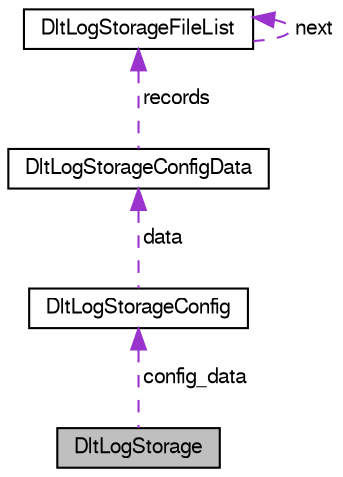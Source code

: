 digraph "DltLogStorage"
{
  edge [fontname="FreeSans",fontsize="10",labelfontname="FreeSans",labelfontsize="10"];
  node [fontname="FreeSans",fontsize="10",shape=record];
  Node1 [label="DltLogStorage",height=0.2,width=0.4,color="black", fillcolor="grey75", style="filled", fontcolor="black"];
  Node2 -> Node1 [dir="back",color="darkorchid3",fontsize="10",style="dashed",label=" config_data" ,fontname="FreeSans"];
  Node2 [label="DltLogStorageConfig",height=0.2,width=0.4,color="black", fillcolor="white", style="filled",URL="$struct_dlt_log_storage_config.html"];
  Node3 -> Node2 [dir="back",color="darkorchid3",fontsize="10",style="dashed",label=" data" ,fontname="FreeSans"];
  Node3 [label="DltLogStorageConfigData",height=0.2,width=0.4,color="black", fillcolor="white", style="filled",URL="$struct_dlt_log_storage_config_data.html"];
  Node4 -> Node3 [dir="back",color="darkorchid3",fontsize="10",style="dashed",label=" records" ,fontname="FreeSans"];
  Node4 [label="DltLogStorageFileList",height=0.2,width=0.4,color="black", fillcolor="white", style="filled",URL="$struct_dlt_log_storage_file_list.html"];
  Node4 -> Node4 [dir="back",color="darkorchid3",fontsize="10",style="dashed",label=" next" ,fontname="FreeSans"];
}

